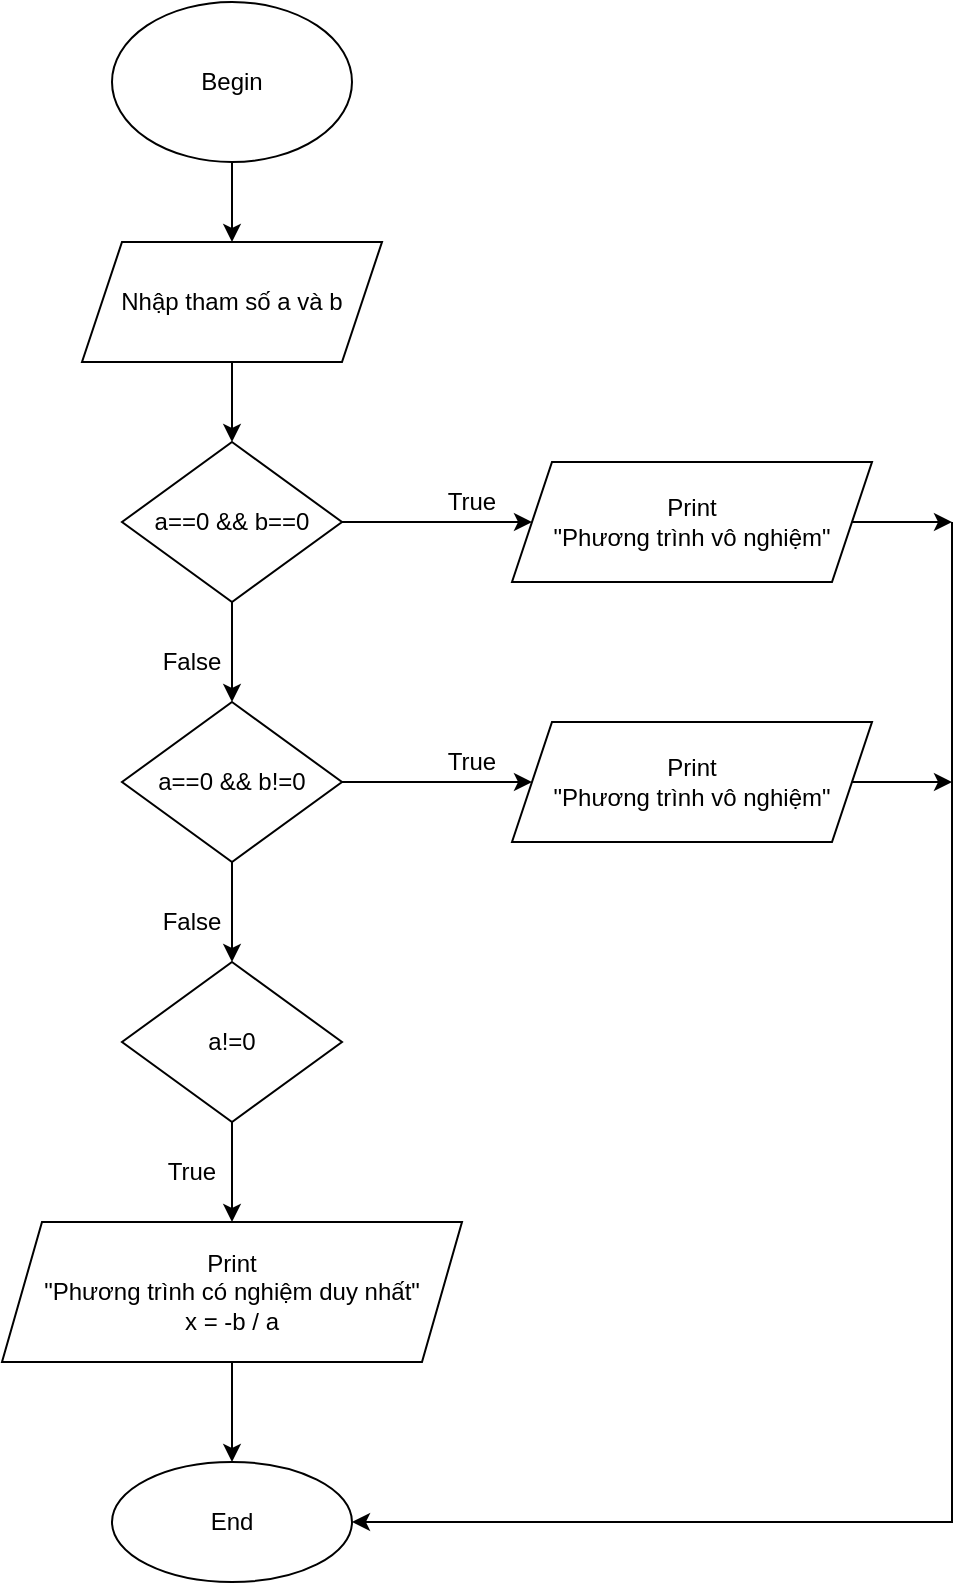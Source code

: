 <mxfile version="15.2.7" type="github">
  <diagram id="C5RBs43oDa-KdzZeNtuy" name="Page-1">
    <mxGraphModel dx="868" dy="460" grid="1" gridSize="10" guides="1" tooltips="1" connect="1" arrows="1" fold="1" page="1" pageScale="1" pageWidth="827" pageHeight="1169" math="0" shadow="0">
      <root>
        <mxCell id="WIyWlLk6GJQsqaUBKTNV-0" />
        <mxCell id="WIyWlLk6GJQsqaUBKTNV-1" parent="WIyWlLk6GJQsqaUBKTNV-0" />
        <mxCell id="Oi4V8ApNeVlHji8FJTxC-2" style="edgeStyle=orthogonalEdgeStyle;rounded=0;orthogonalLoop=1;jettySize=auto;html=1;entryX=0.5;entryY=0;entryDx=0;entryDy=0;" edge="1" parent="WIyWlLk6GJQsqaUBKTNV-1" source="Oi4V8ApNeVlHji8FJTxC-0" target="Oi4V8ApNeVlHji8FJTxC-1">
          <mxGeometry relative="1" as="geometry" />
        </mxCell>
        <mxCell id="Oi4V8ApNeVlHji8FJTxC-0" value="Begin" style="ellipse;whiteSpace=wrap;html=1;" vertex="1" parent="WIyWlLk6GJQsqaUBKTNV-1">
          <mxGeometry x="340" y="10" width="120" height="80" as="geometry" />
        </mxCell>
        <mxCell id="Oi4V8ApNeVlHji8FJTxC-4" style="edgeStyle=orthogonalEdgeStyle;rounded=0;orthogonalLoop=1;jettySize=auto;html=1;entryX=0.5;entryY=0;entryDx=0;entryDy=0;" edge="1" parent="WIyWlLk6GJQsqaUBKTNV-1" source="Oi4V8ApNeVlHji8FJTxC-1" target="Oi4V8ApNeVlHji8FJTxC-3">
          <mxGeometry relative="1" as="geometry" />
        </mxCell>
        <mxCell id="Oi4V8ApNeVlHji8FJTxC-1" value="Nhập tham số a và b" style="shape=parallelogram;perimeter=parallelogramPerimeter;whiteSpace=wrap;html=1;fixedSize=1;" vertex="1" parent="WIyWlLk6GJQsqaUBKTNV-1">
          <mxGeometry x="325" y="130" width="150" height="60" as="geometry" />
        </mxCell>
        <mxCell id="Oi4V8ApNeVlHji8FJTxC-6" style="edgeStyle=orthogonalEdgeStyle;rounded=0;orthogonalLoop=1;jettySize=auto;html=1;entryX=0;entryY=0.5;entryDx=0;entryDy=0;" edge="1" parent="WIyWlLk6GJQsqaUBKTNV-1" source="Oi4V8ApNeVlHji8FJTxC-3" target="Oi4V8ApNeVlHji8FJTxC-5">
          <mxGeometry relative="1" as="geometry" />
        </mxCell>
        <mxCell id="Oi4V8ApNeVlHji8FJTxC-9" value="" style="edgeStyle=orthogonalEdgeStyle;rounded=0;orthogonalLoop=1;jettySize=auto;html=1;" edge="1" parent="WIyWlLk6GJQsqaUBKTNV-1" source="Oi4V8ApNeVlHji8FJTxC-3" target="Oi4V8ApNeVlHji8FJTxC-8">
          <mxGeometry relative="1" as="geometry" />
        </mxCell>
        <mxCell id="Oi4V8ApNeVlHji8FJTxC-3" value="a==0 &amp;amp;&amp;amp; b==0" style="rhombus;whiteSpace=wrap;html=1;" vertex="1" parent="WIyWlLk6GJQsqaUBKTNV-1">
          <mxGeometry x="345" y="230" width="110" height="80" as="geometry" />
        </mxCell>
        <mxCell id="Oi4V8ApNeVlHji8FJTxC-19" style="edgeStyle=orthogonalEdgeStyle;rounded=0;orthogonalLoop=1;jettySize=auto;html=1;" edge="1" parent="WIyWlLk6GJQsqaUBKTNV-1" source="Oi4V8ApNeVlHji8FJTxC-5">
          <mxGeometry relative="1" as="geometry">
            <mxPoint x="760" y="270" as="targetPoint" />
          </mxGeometry>
        </mxCell>
        <mxCell id="Oi4V8ApNeVlHji8FJTxC-5" value="Print &lt;br&gt;&quot;Phương trình vô nghiệm&quot;" style="shape=parallelogram;perimeter=parallelogramPerimeter;whiteSpace=wrap;html=1;fixedSize=1;" vertex="1" parent="WIyWlLk6GJQsqaUBKTNV-1">
          <mxGeometry x="540" y="240" width="180" height="60" as="geometry" />
        </mxCell>
        <mxCell id="Oi4V8ApNeVlHji8FJTxC-11" value="" style="edgeStyle=orthogonalEdgeStyle;rounded=0;orthogonalLoop=1;jettySize=auto;html=1;" edge="1" parent="WIyWlLk6GJQsqaUBKTNV-1" source="Oi4V8ApNeVlHji8FJTxC-8" target="Oi4V8ApNeVlHji8FJTxC-10">
          <mxGeometry relative="1" as="geometry" />
        </mxCell>
        <mxCell id="Oi4V8ApNeVlHji8FJTxC-13" value="" style="edgeStyle=orthogonalEdgeStyle;rounded=0;orthogonalLoop=1;jettySize=auto;html=1;" edge="1" parent="WIyWlLk6GJQsqaUBKTNV-1" source="Oi4V8ApNeVlHji8FJTxC-8" target="Oi4V8ApNeVlHji8FJTxC-12">
          <mxGeometry relative="1" as="geometry" />
        </mxCell>
        <mxCell id="Oi4V8ApNeVlHji8FJTxC-8" value="a==0 &amp;amp;&amp;amp; b!=0" style="rhombus;whiteSpace=wrap;html=1;" vertex="1" parent="WIyWlLk6GJQsqaUBKTNV-1">
          <mxGeometry x="345" y="360" width="110" height="80" as="geometry" />
        </mxCell>
        <mxCell id="Oi4V8ApNeVlHji8FJTxC-20" style="edgeStyle=orthogonalEdgeStyle;rounded=0;orthogonalLoop=1;jettySize=auto;html=1;" edge="1" parent="WIyWlLk6GJQsqaUBKTNV-1" source="Oi4V8ApNeVlHji8FJTxC-10">
          <mxGeometry relative="1" as="geometry">
            <mxPoint x="760" y="400" as="targetPoint" />
          </mxGeometry>
        </mxCell>
        <mxCell id="Oi4V8ApNeVlHji8FJTxC-10" value="Print&lt;br&gt;&quot;Phương trình vô nghiệm&quot;" style="shape=parallelogram;perimeter=parallelogramPerimeter;whiteSpace=wrap;html=1;fixedSize=1;" vertex="1" parent="WIyWlLk6GJQsqaUBKTNV-1">
          <mxGeometry x="540" y="370" width="180" height="60" as="geometry" />
        </mxCell>
        <mxCell id="Oi4V8ApNeVlHji8FJTxC-15" value="" style="edgeStyle=orthogonalEdgeStyle;rounded=0;orthogonalLoop=1;jettySize=auto;html=1;entryX=0.5;entryY=0;entryDx=0;entryDy=0;" edge="1" parent="WIyWlLk6GJQsqaUBKTNV-1" source="Oi4V8ApNeVlHji8FJTxC-12" target="Oi4V8ApNeVlHji8FJTxC-16">
          <mxGeometry relative="1" as="geometry">
            <mxPoint x="540" y="530" as="targetPoint" />
          </mxGeometry>
        </mxCell>
        <mxCell id="Oi4V8ApNeVlHji8FJTxC-12" value="a!=0" style="rhombus;whiteSpace=wrap;html=1;" vertex="1" parent="WIyWlLk6GJQsqaUBKTNV-1">
          <mxGeometry x="345" y="490" width="110" height="80" as="geometry" />
        </mxCell>
        <mxCell id="Oi4V8ApNeVlHji8FJTxC-18" value="" style="edgeStyle=orthogonalEdgeStyle;rounded=0;orthogonalLoop=1;jettySize=auto;html=1;" edge="1" parent="WIyWlLk6GJQsqaUBKTNV-1" source="Oi4V8ApNeVlHji8FJTxC-16" target="Oi4V8ApNeVlHji8FJTxC-17">
          <mxGeometry relative="1" as="geometry" />
        </mxCell>
        <mxCell id="Oi4V8ApNeVlHji8FJTxC-16" value="Print&lt;br&gt;&quot;Phương trình có nghiệm duy nhất&quot;&lt;br&gt;x = -b / a" style="shape=parallelogram;perimeter=parallelogramPerimeter;whiteSpace=wrap;html=1;fixedSize=1;" vertex="1" parent="WIyWlLk6GJQsqaUBKTNV-1">
          <mxGeometry x="285" y="620" width="230" height="70" as="geometry" />
        </mxCell>
        <mxCell id="Oi4V8ApNeVlHji8FJTxC-17" value="End" style="ellipse;whiteSpace=wrap;html=1;" vertex="1" parent="WIyWlLk6GJQsqaUBKTNV-1">
          <mxGeometry x="340" y="740" width="120" height="60" as="geometry" />
        </mxCell>
        <mxCell id="Oi4V8ApNeVlHji8FJTxC-21" value="" style="endArrow=classic;html=1;entryX=1;entryY=0.5;entryDx=0;entryDy=0;rounded=0;" edge="1" parent="WIyWlLk6GJQsqaUBKTNV-1" target="Oi4V8ApNeVlHji8FJTxC-17">
          <mxGeometry width="50" height="50" relative="1" as="geometry">
            <mxPoint x="760" y="270" as="sourcePoint" />
            <mxPoint x="760" y="800" as="targetPoint" />
            <Array as="points">
              <mxPoint x="760" y="770" />
            </Array>
          </mxGeometry>
        </mxCell>
        <mxCell id="Oi4V8ApNeVlHji8FJTxC-22" value="False" style="text;html=1;strokeColor=none;fillColor=none;align=center;verticalAlign=middle;whiteSpace=wrap;rounded=0;" vertex="1" parent="WIyWlLk6GJQsqaUBKTNV-1">
          <mxGeometry x="360" y="330" width="40" height="20" as="geometry" />
        </mxCell>
        <mxCell id="Oi4V8ApNeVlHji8FJTxC-23" value="False" style="text;html=1;strokeColor=none;fillColor=none;align=center;verticalAlign=middle;whiteSpace=wrap;rounded=0;" vertex="1" parent="WIyWlLk6GJQsqaUBKTNV-1">
          <mxGeometry x="360" y="460" width="40" height="20" as="geometry" />
        </mxCell>
        <mxCell id="Oi4V8ApNeVlHji8FJTxC-24" value="True" style="text;html=1;strokeColor=none;fillColor=none;align=center;verticalAlign=middle;whiteSpace=wrap;rounded=0;" vertex="1" parent="WIyWlLk6GJQsqaUBKTNV-1">
          <mxGeometry x="360" y="584.5" width="40" height="20" as="geometry" />
        </mxCell>
        <mxCell id="Oi4V8ApNeVlHji8FJTxC-25" value="True" style="text;html=1;strokeColor=none;fillColor=none;align=center;verticalAlign=middle;whiteSpace=wrap;rounded=0;" vertex="1" parent="WIyWlLk6GJQsqaUBKTNV-1">
          <mxGeometry x="500" y="250" width="40" height="20" as="geometry" />
        </mxCell>
        <mxCell id="Oi4V8ApNeVlHji8FJTxC-26" value="True" style="text;html=1;strokeColor=none;fillColor=none;align=center;verticalAlign=middle;whiteSpace=wrap;rounded=0;" vertex="1" parent="WIyWlLk6GJQsqaUBKTNV-1">
          <mxGeometry x="500" y="380" width="40" height="20" as="geometry" />
        </mxCell>
      </root>
    </mxGraphModel>
  </diagram>
</mxfile>
